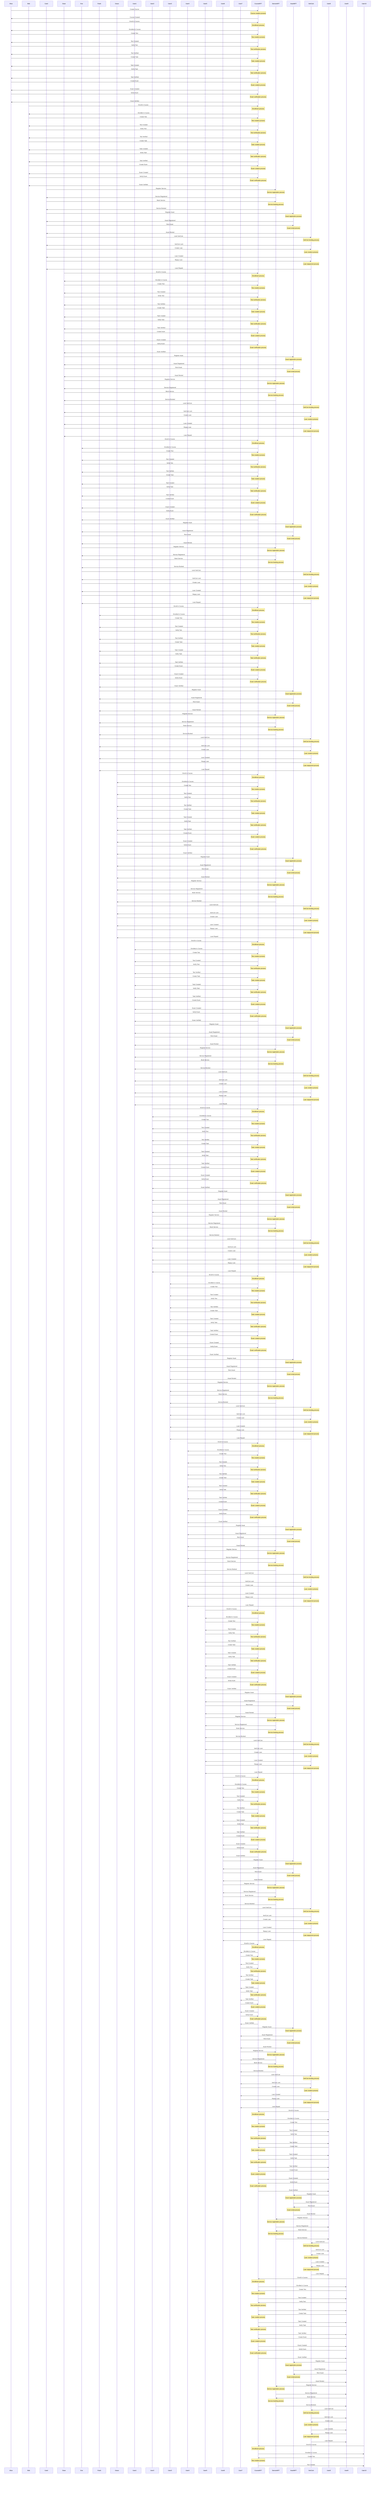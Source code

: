 sequenceDiagram
    participant Alice
    participant Bob
    participant Carol
    participant Dave
    participant Eve
    participant Frank
    participant Grace
    participant User1
    participant User2
    participant User3
    participant User4
    participant User5
    participant User6
    participant User7

    Alice ->> CourseNFT: Create Course
    Note over CourseNFT: Course creation process
    CourseNFT ->> Alice: Course Created

    Alice ->> CourseNFT: Enroll in Course
    Note over CourseNFT: Enrollment process
    CourseNFT ->> Alice: Enrolled in Course

    Alice ->> CourseNFT: Create Test
    Note over CourseNFT: Test creation process
    CourseNFT ->> Alice: Test Created

    Alice ->> CourseNFT: Verify Test
    Note over CourseNFT: Test verification process
    CourseNFT ->> Alice: Test Verified

    Alice ->> CourseNFT: Create Task
    Note over CourseNFT: Task creation process
    CourseNFT ->> Alice: Task Created

    Alice ->> CourseNFT: Verify Task
    Note over CourseNFT: Task verification process
    CourseNFT ->> Alice: Task Verified

    Alice ->> CourseNFT: Create Exam
    Note over CourseNFT: Exam creation process
    CourseNFT ->> Alice: Exam Created

    Alice ->> CourseNFT: Verify Exam
    Note over CourseNFT: Exam verification process
    CourseNFT ->> Alice: Exam Verified

    Bob ->> CourseNFT: Enroll in Course
    Note over CourseNFT: Enrollment process
    CourseNFT ->> Bob: Enrolled in Course

    Bob ->> CourseNFT: Create Test
    Note over CourseNFT: Test creation process
    CourseNFT ->> Bob: Test Created

    Bob ->> CourseNFT: Verify Test
    Note over CourseNFT: Test verification process
    CourseNFT ->> Bob: Test Verified

    Bob ->> CourseNFT: Create Task
    Note over CourseNFT: Task creation process
    CourseNFT ->> Bob: Task Created

    Bob ->> CourseNFT: Verify Task
    Note over CourseNFT: Task verification process
    CourseNFT ->> Bob: Task Verified

    Bob ->> CourseNFT: Create Exam
    Note over CourseNFT: Exam creation process
    CourseNFT ->> Bob: Exam Created

    Bob ->> CourseNFT: Verify Exam
    Note over CourseNFT: Exam verification process
    CourseNFT ->> Bob: Exam Verified

    Carol ->> ServiceNFT: Register Service
    Note over ServiceNFT: Service registration process
    ServiceNFT ->> Carol: Service Registered

    Carol ->> ServiceNFT: Book Service
    Note over ServiceNFT: Service booking process
    ServiceNFT ->> Carol: Service Booked

    Carol ->> AssetNFT: Register Asset
    Note over AssetNFT: Asset registration process
    AssetNFT ->> Carol: Asset Registered

    Carol ->> AssetNFT: Rent Asset
    Note over AssetNFT: Asset rental process
    AssetNFT ->> Carol: Asset Rented

    Carol ->> VertCoin: Lend VertCoin
    Note over VertCoin: VertCoin lending process
    VertCoin ->> Carol: VertCoin Lent

    Carol ->> VertCoin: Create Loan
    Note over VertCoin: Loan creation process
    VertCoin ->> Carol: Loan Created

    Carol ->> VertCoin: Repay Loan
    Note over VertCoin: Loan repayment process
    VertCoin ->> Carol: Loan Repaid

    Dave ->> CourseNFT: Enroll in Course
    Note over CourseNFT: Enrollment process
    CourseNFT ->> Dave: Enrolled in Course

    Dave ->> CourseNFT: Create Test
    Note over CourseNFT: Test creation process
    CourseNFT ->> Dave: Test Created

    Dave ->> CourseNFT: Verify Test
    Note over CourseNFT: Test verification process
    CourseNFT ->> Dave: Test Verified

    Dave ->> CourseNFT: Create Task
    Note over CourseNFT: Task creation process
    CourseNFT ->> Dave: Task Created

    Dave ->> CourseNFT: Verify Task
    Note over CourseNFT: Task verification process
    CourseNFT ->> Dave: Task Verified

    Dave ->> CourseNFT: Create Exam
    Note over CourseNFT: Exam creation process
    CourseNFT ->> Dave: Exam Created

    Dave ->> CourseNFT: Verify Exam
    Note over CourseNFT: Exam verification process
    CourseNFT ->> Dave: Exam Verified

    Dave ->> AssetNFT: Register Asset
    Note over AssetNFT: Asset registration process
    AssetNFT ->> Dave: Asset Registered

    Dave ->> AssetNFT: Rent Asset
    Note over AssetNFT: Asset rental process
    AssetNFT ->> Dave: Asset Rented

    Dave ->> ServiceNFT: Register Service
    Note over ServiceNFT: Service registration process
    ServiceNFT ->> Dave: Service Registered

    Dave ->> ServiceNFT: Book Service
    Note over ServiceNFT: Service booking process
    ServiceNFT ->> Dave: Service Booked

    Dave ->> VertCoin: Lend VertCoin
    Note over VertCoin: VertCoin lending process
    VertCoin ->> Dave: VertCoin Lent

    Dave ->> VertCoin: Create Loan
    Note over VertCoin: Loan creation process
    VertCoin ->> Dave: Loan Created

    Dave ->> VertCoin: Repay Loan
    Note over VertCoin: Loan repayment process
    VertCoin ->> Dave: Loan Repaid

    Eve ->> CourseNFT: Enroll in Course
    Note over CourseNFT: Enrollment process
    CourseNFT ->> Eve: Enrolled in Course

    Eve ->> CourseNFT: Create Test
    Note over CourseNFT: Test creation process
    CourseNFT ->> Eve: Test Created

    Eve ->> CourseNFT: Verify Test
    Note over CourseNFT: Test verification process
    CourseNFT ->> Eve: Test Verified

    Eve ->> CourseNFT: Create Task
    Note over CourseNFT: Task creation process
    CourseNFT ->> Eve: Task Created

    Eve ->> CourseNFT: Verify Task
    Note over CourseNFT: Task verification process
    CourseNFT ->> Eve: Task Verified

    Eve ->> CourseNFT: Create Exam
    Note over CourseNFT: Exam creation process
    CourseNFT ->> Eve: Exam Created

    Eve ->> CourseNFT: Verify Exam
    Note over CourseNFT: Exam verification process
    CourseNFT ->> Eve: Exam Verified

    Eve ->> AssetNFT: Register Asset
    Note over AssetNFT: Asset registration process
    AssetNFT ->> Eve: Asset Registered

    Eve ->> AssetNFT: Rent Asset
    Note over AssetNFT: Asset rental process
    AssetNFT ->> Eve: Asset Rented

    Eve ->> ServiceNFT: Register Service
    Note over ServiceNFT: Service registration process
    ServiceNFT ->> Eve: Service Registered

    Eve ->> ServiceNFT: Book Service
    Note over ServiceNFT: Service booking process
    ServiceNFT ->> Eve: Service Booked

    Eve ->> VertCoin: Lend VertCoin
    Note over VertCoin: VertCoin lending process
    VertCoin ->> Eve: VertCoin Lent

    Eve ->> VertCoin: Create Loan
    Note over VertCoin: Loan creation process
    VertCoin ->> Eve: Loan Created

    Eve ->> VertCoin: Repay Loan
    Note over VertCoin: Loan repayment process
    VertCoin ->> Eve: Loan Repaid

    Frank ->> CourseNFT: Enroll in Course
    Note over CourseNFT: Enrollment process
    CourseNFT ->> Frank: Enrolled in Course

    Frank ->> CourseNFT: Create Test
    Note over CourseNFT: Test creation process
    CourseNFT ->> Frank: Test Created

    Frank ->> CourseNFT: Verify Test
    Note over CourseNFT: Test verification process
    CourseNFT ->> Frank: Test Verified

    Frank ->> CourseNFT: Create Task
    Note over CourseNFT: Task creation process
    CourseNFT ->> Frank: Task Created

    Frank ->> CourseNFT: Verify Task
    Note over CourseNFT: Task verification process
    CourseNFT ->> Frank: Task Verified

    Frank ->> CourseNFT: Create Exam
    Note over CourseNFT: Exam creation process
    CourseNFT ->> Frank: Exam Created

    Frank ->> CourseNFT: Verify Exam
    Note over CourseNFT: Exam verification process
    CourseNFT ->> Frank: Exam Verified

    Frank ->> AssetNFT: Register Asset
    Note over AssetNFT: Asset registration process
    AssetNFT ->> Frank: Asset Registered

    Frank ->> AssetNFT: Rent Asset
    Note over AssetNFT: Asset rental process
    AssetNFT ->> Frank: Asset Rented

    Frank ->> ServiceNFT: Register Service
    Note over ServiceNFT: Service registration process
    ServiceNFT ->> Frank: Service Registered

    Frank ->> ServiceNFT: Book Service
    Note over ServiceNFT: Service booking process
    ServiceNFT ->> Frank: Service Booked

    Frank ->> VertCoin: Lend VertCoin
    Note over VertCoin: VertCoin lending process
    VertCoin ->> Frank: VertCoin Lent

    Frank ->> VertCoin: Create Loan
    Note over VertCoin: Loan creation process
    VertCoin ->> Frank: Loan Created

    Frank ->> VertCoin: Repay Loan
    Note over VertCoin: Loan repayment process
    VertCoin ->> Frank: Loan Repaid

    Grace ->> CourseNFT: Enroll in Course
    Note over CourseNFT: Enrollment process
    CourseNFT ->> Grace: Enrolled in Course

    Grace ->> CourseNFT: Create Test
    Note over CourseNFT: Test creation process
    CourseNFT ->> Grace: Test Created

    Grace ->> CourseNFT: Verify Test
    Note over CourseNFT: Test verification process
    CourseNFT ->> Grace: Test Verified

    Grace ->> CourseNFT: Create Task
    Note over CourseNFT: Task creation process
    CourseNFT ->> Grace: Task Created

    Grace ->> CourseNFT: Verify Task
    Note over CourseNFT: Task verification process
    CourseNFT ->> Grace: Task Verified

    Grace ->> CourseNFT: Create Exam
    Note over CourseNFT: Exam creation process
    CourseNFT ->> Grace: Exam Created

    Grace ->> CourseNFT: Verify Exam
    Note over CourseNFT: Exam verification process
    CourseNFT ->> Grace: Exam Verified

    Grace ->> AssetNFT: Register Asset
    Note over AssetNFT: Asset registration process
    AssetNFT ->> Grace: Asset Registered

    Grace ->> AssetNFT: Rent Asset
    Note over AssetNFT: Asset rental process
    AssetNFT ->> Grace: Asset Rented

    Grace ->> ServiceNFT: Register Service
    Note over ServiceNFT: Service registration process
    ServiceNFT ->> Grace: Service Registered

    Grace ->> ServiceNFT: Book Service
    Note over ServiceNFT: Service booking process
    ServiceNFT ->> Grace: Service Booked

    Grace ->> VertCoin: Lend VertCoin
    Note over VertCoin: VertCoin lending process
    VertCoin ->> Grace: VertCoin Lent

    Grace ->> VertCoin: Create Loan
    Note over VertCoin: Loan creation process
    VertCoin ->> Grace: Loan Created

    Grace ->> VertCoin: Repay Loan
    Note over VertCoin: Loan repayment process
    VertCoin ->> Grace: Loan Repaid

    User1 ->> CourseNFT: Enroll in Course
    Note over CourseNFT: Enrollment process
    CourseNFT ->> User1: Enrolled in Course

    User1 ->> CourseNFT: Create Test
    Note over CourseNFT: Test creation process
    CourseNFT ->> User1: Test Created

    User1 ->> CourseNFT: Verify Test
    Note over CourseNFT: Test verification process
    CourseNFT ->> User1: Test Verified

    User1 ->> CourseNFT: Create Task
    Note over CourseNFT: Task creation process
    CourseNFT ->> User1: Task Created

    User1 ->> CourseNFT: Verify Task
    Note over CourseNFT: Task verification process
    CourseNFT ->> User1: Task Verified

    User1 ->> CourseNFT: Create Exam
    Note over CourseNFT: Exam creation process
    CourseNFT ->> User1: Exam Created

    User1 ->> CourseNFT: Verify Exam
    Note over CourseNFT: Exam verification process
    CourseNFT ->> User1: Exam Verified

    User1 ->> AssetNFT: Register Asset
    Note over AssetNFT: Asset registration process
    AssetNFT ->> User1: Asset Registered

    User1 ->> AssetNFT: Rent Asset
    Note over AssetNFT: Asset rental process
    AssetNFT ->> User1: Asset Rented

    User1 ->> ServiceNFT: Register Service
    Note over ServiceNFT: Service registration process
    ServiceNFT ->> User1: Service Registered

    User1 ->> ServiceNFT: Book Service
    Note over ServiceNFT: Service booking process
    ServiceNFT ->> User1: Service Booked

    User1 ->> VertCoin: Lend VertCoin
    Note over VertCoin: VertCoin lending process
    VertCoin ->> User1: VertCoin Lent

    User1 ->> VertCoin: Create Loan
    Note over VertCoin: Loan creation process
    VertCoin ->> User1: Loan Created

    User1 ->> VertCoin: Repay Loan
    Note over VertCoin: Loan repayment process
    VertCoin ->> User1: Loan Repaid

    User2 ->> CourseNFT: Enroll in Course
    Note over CourseNFT: Enrollment process
    CourseNFT ->> User2: Enrolled in Course

    User2 ->> CourseNFT: Create Test
    Note over CourseNFT: Test creation process
    CourseNFT ->> User2: Test Created

    User2 ->> CourseNFT: Verify Test
    Note over CourseNFT: Test verification process
    CourseNFT ->> User2: Test Verified

    User2 ->> CourseNFT: Create Task
    Note over CourseNFT: Task creation process
    CourseNFT ->> User2: Task Created

    User2 ->> CourseNFT: Verify Task
    Note over CourseNFT: Task verification process
    CourseNFT ->> User2: Task Verified

    User2 ->> CourseNFT: Create Exam
    Note over CourseNFT: Exam creation process
    CourseNFT ->> User2: Exam Created

    User2 ->> CourseNFT: Verify Exam
    Note over CourseNFT: Exam verification process
    CourseNFT ->> User2: Exam Verified

    User2 ->> AssetNFT: Register Asset
    Note over AssetNFT: Asset registration process
    AssetNFT ->> User2: Asset Registered

    User2 ->> AssetNFT: Rent Asset
    Note over AssetNFT: Asset rental process
    AssetNFT ->> User2: Asset Rented

    User2 ->> ServiceNFT: Register Service
    Note over ServiceNFT: Service registration process
    ServiceNFT ->> User2: Service Registered

    User2 ->> ServiceNFT: Book Service
    Note over ServiceNFT: Service booking process
    ServiceNFT ->> User2: Service Booked

    User2 ->> VertCoin: Lend VertCoin
    Note over VertCoin: VertCoin lending process
    VertCoin ->> User2: VertCoin Lent

    User2 ->> VertCoin: Create Loan
    Note over VertCoin: Loan creation process
    VertCoin ->> User2: Loan Created

    User2 ->> VertCoin: Repay Loan
    Note over VertCoin: Loan repayment process
    VertCoin ->> User2: Loan Repaid

    User3 ->> CourseNFT: Enroll in Course
    Note over CourseNFT: Enrollment process
    CourseNFT ->> User3: Enrolled in Course

    User3 ->> CourseNFT: Create Test
    Note over CourseNFT: Test creation process
    CourseNFT ->> User3: Test Created

    User3 ->> CourseNFT: Verify Test
    Note over CourseNFT: Test verification process
    CourseNFT ->> User3: Test Verified

    User3 ->> CourseNFT: Create Task
    Note over CourseNFT: Task creation process
    CourseNFT ->> User3: Task Created

    User3 ->> CourseNFT: Verify Task
    Note over CourseNFT: Task verification process
    CourseNFT ->> User3: Task Verified

    User3 ->> CourseNFT: Create Exam
    Note over CourseNFT: Exam creation process
    CourseNFT ->> User3: Exam Created

    User3 ->> CourseNFT: Verify Exam
    Note over CourseNFT: Exam verification process
    CourseNFT ->> User3: Exam Verified

    User3 ->> AssetNFT: Register Asset
    Note over AssetNFT: Asset registration process
    AssetNFT ->> User3: Asset Registered

    User3 ->> AssetNFT: Rent Asset
    Note over AssetNFT: Asset rental process
    AssetNFT ->> User3: Asset Rented

    User3 ->> ServiceNFT: Register Service
    Note over ServiceNFT: Service registration process
    ServiceNFT ->> User3: Service Registered

    User3 ->> ServiceNFT: Book Service
    Note over ServiceNFT: Service booking process
    ServiceNFT ->> User3: Service Booked

    User3 ->> VertCoin: Lend VertCoin
    Note over VertCoin: VertCoin lending process
    VertCoin ->> User3: VertCoin Lent

    User3 ->> VertCoin: Create Loan
    Note over VertCoin: Loan creation process
    VertCoin ->> User3: Loan Created

    User3 ->> VertCoin: Repay Loan
    Note over VertCoin: Loan repayment process
    VertCoin ->> User3: Loan Repaid

    User4 ->> CourseNFT: Enroll in Course
    Note over CourseNFT: Enrollment process
    CourseNFT ->> User4: Enrolled in Course

    User4 ->> CourseNFT: Create Test
    Note over CourseNFT: Test creation process
    CourseNFT ->> User4: Test Created

    User4 ->> CourseNFT: Verify Test
    Note over CourseNFT: Test verification process
    CourseNFT ->> User4: Test Verified

    User4 ->> CourseNFT: Create Task
    Note over CourseNFT: Task creation process
    CourseNFT ->> User4: Task Created

    User4 ->> CourseNFT: Verify Task
    Note over CourseNFT: Task verification process
    CourseNFT ->> User4: Task Verified

    User4 ->> CourseNFT: Create Exam
    Note over CourseNFT: Exam creation process
    CourseNFT ->> User4: Exam Created

    User4 ->> CourseNFT: Verify Exam
    Note over CourseNFT: Exam verification process
    CourseNFT ->> User4: Exam Verified

    User4 ->> AssetNFT: Register Asset
    Note over AssetNFT: Asset registration process
    AssetNFT ->> User4: Asset Registered

    User4 ->> AssetNFT: Rent Asset
    Note over AssetNFT: Asset rental process
    AssetNFT ->> User4: Asset Rented

    User4 ->> ServiceNFT: Register Service
    Note over ServiceNFT: Service registration process
    ServiceNFT ->> User4: Service Registered

    User4 ->> ServiceNFT: Book Service
    Note over ServiceNFT: Service booking process
    ServiceNFT ->> User4: Service Booked

    User4 ->> VertCoin: Lend VertCoin
    Note over VertCoin: VertCoin lending process
    VertCoin ->> User4: VertCoin Lent

    User4 ->> VertCoin: Create Loan
    Note over VertCoin: Loan creation process
    VertCoin ->> User4: Loan Created

    User4 ->> VertCoin: Repay Loan
    Note over VertCoin: Loan repayment process
    VertCoin ->> User4: Loan Repaid

    User5 ->> CourseNFT: Enroll in Course
    Note over CourseNFT: Enrollment process
    CourseNFT ->> User5: Enrolled in Course

    User5 ->> CourseNFT: Create Test
    Note over CourseNFT: Test creation process
    CourseNFT ->> User5: Test Created

    User5 ->> CourseNFT: Verify Test
    Note over CourseNFT: Test verification process
    CourseNFT ->> User5: Test Verified

    User5 ->> CourseNFT: Create Task
    Note over CourseNFT: Task creation process
    CourseNFT ->> User5: Task Created

    User5 ->> CourseNFT: Verify Task
    Note over CourseNFT: Task verification process
    CourseNFT ->> User5: Task Verified

    User5 ->> CourseNFT: Create Exam
    Note over CourseNFT: Exam creation process
    CourseNFT ->> User5: Exam Created

    User5 ->> CourseNFT: Verify Exam
    Note over CourseNFT: Exam verification process
    CourseNFT ->> User5: Exam Verified

    User5 ->> AssetNFT: Register Asset
    Note over AssetNFT: Asset registration process
    AssetNFT ->> User5: Asset Registered

    User5 ->> AssetNFT: Rent Asset
    Note over AssetNFT: Asset rental process
    AssetNFT ->> User5: Asset Rented

    User5 ->> ServiceNFT: Register Service
    Note over ServiceNFT: Service registration process
    ServiceNFT ->> User5: Service Registered

    User5 ->> ServiceNFT: Book Service
    Note over ServiceNFT: Service booking process
    ServiceNFT ->> User5: Service Booked

    User5 ->> VertCoin: Lend VertCoin
    Note over VertCoin: VertCoin lending process
    VertCoin ->> User5: VertCoin Lent

    User5 ->> VertCoin: Create Loan
    Note over VertCoin: Loan creation process
    VertCoin ->> User5: Loan Created

    User5 ->> VertCoin: Repay Loan
    Note over VertCoin: Loan repayment process
    VertCoin ->> User5: Loan Repaid

    User6 ->> CourseNFT: Enroll in Course
    Note over CourseNFT: Enrollment process
    CourseNFT ->> User6: Enrolled in Course

    User6 ->> CourseNFT: Create Test
    Note over CourseNFT: Test creation process
    CourseNFT ->> User6: Test Created

    User6 ->> CourseNFT: Verify Test
    Note over CourseNFT: Test verification process
    CourseNFT ->> User6: Test Verified

    User6 ->> CourseNFT: Create Task
    Note over CourseNFT: Task creation process
    CourseNFT ->> User6: Task Created

    User6 ->> CourseNFT: Verify Task
    Note over CourseNFT: Task verification process
    CourseNFT ->> User6: Task Verified

    User6 ->> CourseNFT: Create Exam
    Note over CourseNFT: Exam creation process
    CourseNFT ->> User6: Exam Created

    User6 ->> CourseNFT: Verify Exam
    Note over CourseNFT: Exam verification process
    CourseNFT ->> User6: Exam Verified

    User6 ->> AssetNFT: Register Asset
    Note over AssetNFT: Asset registration process
    AssetNFT ->> User6: Asset Registered

    User6 ->> AssetNFT: Rent Asset
    Note over AssetNFT: Asset rental process
    AssetNFT ->> User6: Asset Rented

    User6 ->> ServiceNFT: Register Service
    Note over ServiceNFT: Service registration process
    ServiceNFT ->> User6: Service Registered

    User6 ->> ServiceNFT: Book Service
    Note over ServiceNFT: Service booking process
    ServiceNFT ->> User6: Service Booked

    User6 ->> VertCoin: Lend VertCoin
    Note over VertCoin: VertCoin lending process
    VertCoin ->> User6: VertCoin Lent

    User6 ->> VertCoin: Create Loan
    Note over VertCoin: Loan creation process
    VertCoin ->> User6: Loan Created

    User6 ->> VertCoin: Repay Loan
    Note over VertCoin: Loan repayment process
    VertCoin ->> User6: Loan Repaid

    User7 ->> CourseNFT: Enroll in Course
    Note over CourseNFT: Enrollment process
    CourseNFT ->> User7: Enrolled in Course

    User7 ->> CourseNFT: Create Test
    Note over CourseNFT: Test creation process
    CourseNFT ->> User7: Test Created

    User7 ->> CourseNFT: Verify Test
    Note over CourseNFT: Test verification process
    CourseNFT ->> User7: Test Verified

    User7 ->> CourseNFT: Create Task
    Note over CourseNFT: Task creation process
    CourseNFT ->> User7: Task Created

    User7 ->> CourseNFT: Verify Task
    Note over CourseNFT: Task verification process
    CourseNFT ->> User7: Task Verified

    User7 ->> CourseNFT: Create Exam
    Note over CourseNFT: Exam creation process
    CourseNFT ->> User7: Exam Created

    User7 ->> CourseNFT: Verify Exam
    Note over CourseNFT: Exam verification process
    CourseNFT ->> User7: Exam Verified

    User7 ->> AssetNFT: Register Asset
    Note over AssetNFT: Asset registration process
    AssetNFT ->> User7: Asset Registered

    User7 ->> AssetNFT: Rent Asset
    Note over AssetNFT: Asset rental process
    AssetNFT ->> User7: Asset Rented

    User7 ->> ServiceNFT: Register Service
    Note over ServiceNFT: Service registration process
    ServiceNFT ->> User7: Service Registered

    User7 ->> ServiceNFT: Book Service
    Note over ServiceNFT: Service booking process
    ServiceNFT ->> User7: Service Booked

    User7 ->> VertCoin: Lend VertCoin
    Note over VertCoin: VertCoin lending process
    VertCoin ->> User7: VertCoin Lent

    User7 ->> VertCoin: Create Loan
    Note over VertCoin: Loan creation process
    VertCoin ->> User7: Loan Created

    User7 ->> VertCoin: Repay Loan
    Note over VertCoin: Loan repayment process
    VertCoin ->> User7: Loan Repaid

    User8 ->> CourseNFT: Enroll in Course
    Note over CourseNFT: Enrollment process
    CourseNFT ->> User8: Enrolled in Course

    User8 ->> CourseNFT: Create Test
    Note over CourseNFT: Test creation process
    CourseNFT ->> User8: Test Created

    User8 ->> CourseNFT: Verify Test
    Note over CourseNFT: Test verification process
    CourseNFT ->> User8: Test Verified

    User8 ->> CourseNFT: Create Task
    Note over CourseNFT: Task creation process
    CourseNFT ->> User8: Task Created

    User8 ->> CourseNFT: Verify Task
    Note over CourseNFT: Task verification process
    CourseNFT ->> User8: Task Verified

    User8 ->> CourseNFT: Create Exam
    Note over CourseNFT: Exam creation process
    CourseNFT ->> User8: Exam Created

    User8 ->> CourseNFT: Verify Exam
    Note over CourseNFT: Exam verification process
    CourseNFT ->> User8: Exam Verified

    User8 ->> AssetNFT: Register Asset
    Note over AssetNFT: Asset registration process
    AssetNFT ->> User8: Asset Registered

    User8 ->> AssetNFT: Rent Asset
    Note over AssetNFT: Asset rental process
    AssetNFT ->> User8: Asset Rented

    User8 ->> ServiceNFT: Register Service
    Note over ServiceNFT: Service registration process
    ServiceNFT ->> User8: Service Registered

    User8 ->> ServiceNFT: Book Service
    Note over ServiceNFT: Service booking process
    ServiceNFT ->> User8: Service Booked

    User8 ->> VertCoin: Lend VertCoin
    Note over VertCoin: VertCoin lending process
    VertCoin ->> User8: VertCoin Lent

    User8 ->> VertCoin: Create Loan
    Note over VertCoin: Loan creation process
    VertCoin ->> User8: Loan Created

    User8 ->> VertCoin: Repay Loan
    Note over VertCoin: Loan repayment process
    VertCoin ->> User8: Loan Repaid

    User9 ->> CourseNFT: Enroll in Course
    Note over CourseNFT: Enrollment process
    CourseNFT ->> User9: Enrolled in Course

    User9 ->> CourseNFT: Create Test
    Note over CourseNFT: Test creation process
    CourseNFT ->> User9: Test Created

    User9 ->> CourseNFT: Verify Test
    Note over CourseNFT: Test verification process
    CourseNFT ->> User9: Test Verified

    User9 ->> CourseNFT: Create Task
    Note over CourseNFT: Task creation process
    CourseNFT ->> User9: Task Created

    User9 ->> CourseNFT: Verify Task
    Note over CourseNFT: Task verification process
    CourseNFT ->> User9: Task Verified

    User9 ->> CourseNFT: Create Exam
    Note over CourseNFT: Exam creation process
    CourseNFT ->> User9: Exam Created

    User9 ->> CourseNFT: Verify Exam
    Note over CourseNFT: Exam verification process
    CourseNFT ->> User9: Exam Verified

    User9 ->> AssetNFT: Register Asset
    Note over AssetNFT: Asset registration process
    AssetNFT ->> User9: Asset Registered

    User9 ->> AssetNFT: Rent Asset
    Note over AssetNFT: Asset rental process
    AssetNFT ->> User9: Asset Rented

    User9 ->> ServiceNFT: Register Service
    Note over ServiceNFT: Service registration process
    ServiceNFT ->> User9: Service Registered

    User9 ->> ServiceNFT: Book Service
    Note over ServiceNFT: Service booking process
    ServiceNFT ->> User9: Service Booked

    User9 ->> VertCoin: Lend VertCoin
    Note over VertCoin: VertCoin lending process
    VertCoin ->> User9: VertCoin Lent

    User9 ->> VertCoin: Create Loan
    Note over VertCoin: Loan creation process
    VertCoin ->> User9: Loan Created

    User9 ->> VertCoin: Repay Loan
    Note over VertCoin: Loan repayment process
    VertCoin ->> User9: Loan Repaid

    User10 ->> CourseNFT: Enroll in Course
    Note over CourseNFT: Enrollment process
    CourseNFT ->> User10: Enrolled in Course

    User10 ->> CourseNFT: Create Test
    Note over CourseNFT: Test creation process
    CourseNFT ->> User10: Test Created